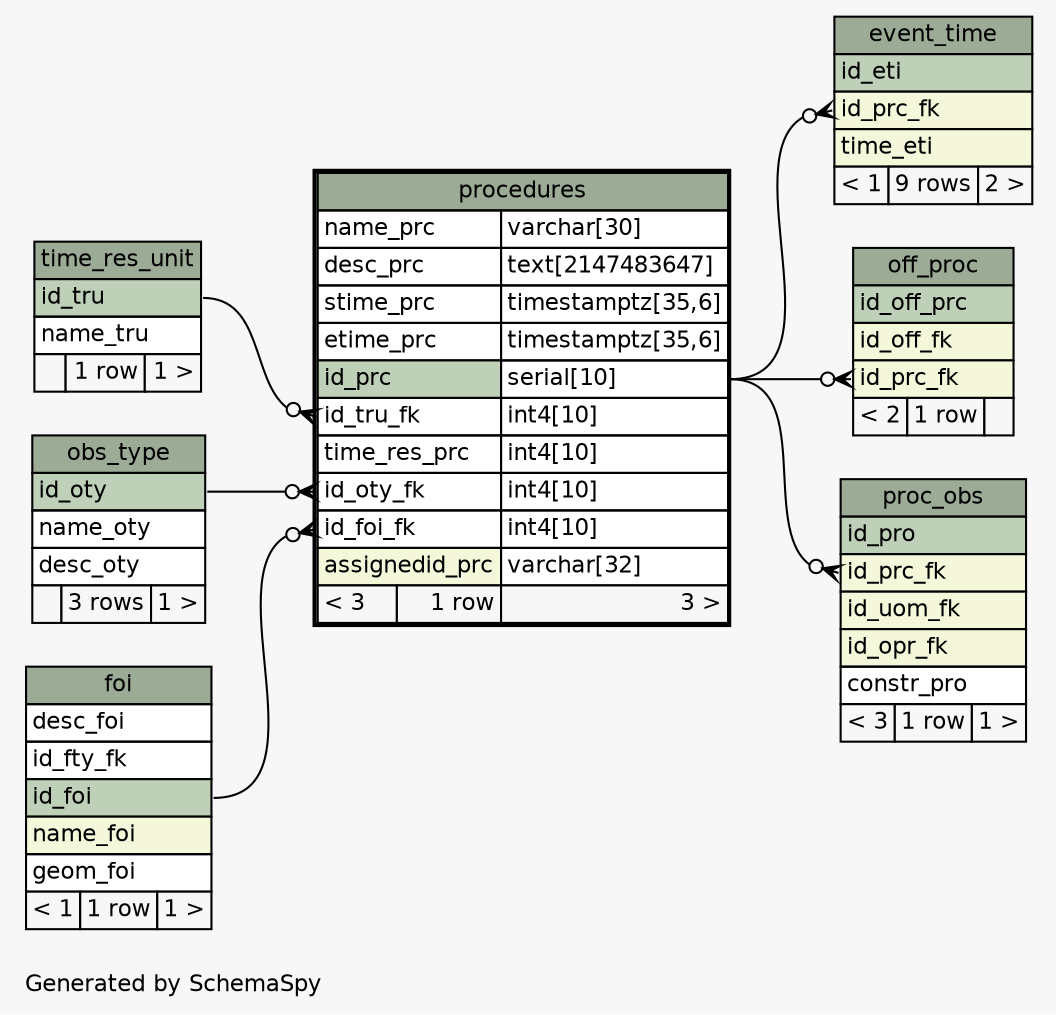 // dot 2.26.3 on Linux 3.2.0-38-generic-pae
// SchemaSpy rev 590
digraph "oneDegreeRelationshipsDiagram" {
  graph [
    rankdir="RL"
    bgcolor="#f7f7f7"
    label="\nGenerated by SchemaSpy"
    labeljust="l"
    nodesep="0.18"
    ranksep="0.46"
    fontname="Helvetica"
    fontsize="11"
  ];
  node [
    fontname="Helvetica"
    fontsize="11"
    shape="plaintext"
  ];
  edge [
    arrowsize="0.8"
  ];
  "event_time":"id_prc_fk":w -> "procedures":"id_prc.type":e [arrowhead=none dir=back arrowtail=crowodot];
  "off_proc":"id_prc_fk":w -> "procedures":"id_prc.type":e [arrowhead=none dir=back arrowtail=crowodot];
  "proc_obs":"id_prc_fk":w -> "procedures":"id_prc.type":e [arrowhead=none dir=back arrowtail=crowodot];
  "procedures":"id_foi_fk":w -> "foi":"id_foi":e [arrowhead=none dir=back arrowtail=crowodot];
  "procedures":"id_oty_fk":w -> "obs_type":"id_oty":e [arrowhead=none dir=back arrowtail=crowodot];
  "procedures":"id_tru_fk":w -> "time_res_unit":"id_tru":e [arrowhead=none dir=back arrowtail=crowodot];
  "event_time" [
    label=<
    <TABLE BORDER="0" CELLBORDER="1" CELLSPACING="0" BGCOLOR="#ffffff">
      <TR><TD COLSPAN="3" BGCOLOR="#9bab96" ALIGN="CENTER">event_time</TD></TR>
      <TR><TD PORT="id_eti" COLSPAN="3" BGCOLOR="#bed1b8" ALIGN="LEFT">id_eti</TD></TR>
      <TR><TD PORT="id_prc_fk" COLSPAN="3" BGCOLOR="#f4f7da" ALIGN="LEFT">id_prc_fk</TD></TR>
      <TR><TD PORT="time_eti" COLSPAN="3" BGCOLOR="#f4f7da" ALIGN="LEFT">time_eti</TD></TR>
      <TR><TD ALIGN="LEFT" BGCOLOR="#f7f7f7">&lt; 1</TD><TD ALIGN="RIGHT" BGCOLOR="#f7f7f7">9 rows</TD><TD ALIGN="RIGHT" BGCOLOR="#f7f7f7">2 &gt;</TD></TR>
    </TABLE>>
    URL="event_time.html"
    tooltip="event_time"
  ];
  "foi" [
    label=<
    <TABLE BORDER="0" CELLBORDER="1" CELLSPACING="0" BGCOLOR="#ffffff">
      <TR><TD COLSPAN="3" BGCOLOR="#9bab96" ALIGN="CENTER">foi</TD></TR>
      <TR><TD PORT="desc_foi" COLSPAN="3" ALIGN="LEFT">desc_foi</TD></TR>
      <TR><TD PORT="id_fty_fk" COLSPAN="3" ALIGN="LEFT">id_fty_fk</TD></TR>
      <TR><TD PORT="id_foi" COLSPAN="3" BGCOLOR="#bed1b8" ALIGN="LEFT">id_foi</TD></TR>
      <TR><TD PORT="name_foi" COLSPAN="3" BGCOLOR="#f4f7da" ALIGN="LEFT">name_foi</TD></TR>
      <TR><TD PORT="geom_foi" COLSPAN="3" ALIGN="LEFT">geom_foi</TD></TR>
      <TR><TD ALIGN="LEFT" BGCOLOR="#f7f7f7">&lt; 1</TD><TD ALIGN="RIGHT" BGCOLOR="#f7f7f7">1 row</TD><TD ALIGN="RIGHT" BGCOLOR="#f7f7f7">1 &gt;</TD></TR>
    </TABLE>>
    URL="foi.html"
    tooltip="foi"
  ];
  "obs_type" [
    label=<
    <TABLE BORDER="0" CELLBORDER="1" CELLSPACING="0" BGCOLOR="#ffffff">
      <TR><TD COLSPAN="3" BGCOLOR="#9bab96" ALIGN="CENTER">obs_type</TD></TR>
      <TR><TD PORT="id_oty" COLSPAN="3" BGCOLOR="#bed1b8" ALIGN="LEFT">id_oty</TD></TR>
      <TR><TD PORT="name_oty" COLSPAN="3" ALIGN="LEFT">name_oty</TD></TR>
      <TR><TD PORT="desc_oty" COLSPAN="3" ALIGN="LEFT">desc_oty</TD></TR>
      <TR><TD ALIGN="LEFT" BGCOLOR="#f7f7f7">  </TD><TD ALIGN="RIGHT" BGCOLOR="#f7f7f7">3 rows</TD><TD ALIGN="RIGHT" BGCOLOR="#f7f7f7">1 &gt;</TD></TR>
    </TABLE>>
    URL="obs_type.html"
    tooltip="obs_type"
  ];
  "off_proc" [
    label=<
    <TABLE BORDER="0" CELLBORDER="1" CELLSPACING="0" BGCOLOR="#ffffff">
      <TR><TD COLSPAN="3" BGCOLOR="#9bab96" ALIGN="CENTER">off_proc</TD></TR>
      <TR><TD PORT="id_off_prc" COLSPAN="3" BGCOLOR="#bed1b8" ALIGN="LEFT">id_off_prc</TD></TR>
      <TR><TD PORT="id_off_fk" COLSPAN="3" BGCOLOR="#f4f7da" ALIGN="LEFT">id_off_fk</TD></TR>
      <TR><TD PORT="id_prc_fk" COLSPAN="3" BGCOLOR="#f4f7da" ALIGN="LEFT">id_prc_fk</TD></TR>
      <TR><TD ALIGN="LEFT" BGCOLOR="#f7f7f7">&lt; 2</TD><TD ALIGN="RIGHT" BGCOLOR="#f7f7f7">1 row</TD><TD ALIGN="RIGHT" BGCOLOR="#f7f7f7">  </TD></TR>
    </TABLE>>
    URL="off_proc.html"
    tooltip="off_proc"
  ];
  "proc_obs" [
    label=<
    <TABLE BORDER="0" CELLBORDER="1" CELLSPACING="0" BGCOLOR="#ffffff">
      <TR><TD COLSPAN="3" BGCOLOR="#9bab96" ALIGN="CENTER">proc_obs</TD></TR>
      <TR><TD PORT="id_pro" COLSPAN="3" BGCOLOR="#bed1b8" ALIGN="LEFT">id_pro</TD></TR>
      <TR><TD PORT="id_prc_fk" COLSPAN="3" BGCOLOR="#f4f7da" ALIGN="LEFT">id_prc_fk</TD></TR>
      <TR><TD PORT="id_uom_fk" COLSPAN="3" BGCOLOR="#f4f7da" ALIGN="LEFT">id_uom_fk</TD></TR>
      <TR><TD PORT="id_opr_fk" COLSPAN="3" BGCOLOR="#f4f7da" ALIGN="LEFT">id_opr_fk</TD></TR>
      <TR><TD PORT="constr_pro" COLSPAN="3" ALIGN="LEFT">constr_pro</TD></TR>
      <TR><TD ALIGN="LEFT" BGCOLOR="#f7f7f7">&lt; 3</TD><TD ALIGN="RIGHT" BGCOLOR="#f7f7f7">1 row</TD><TD ALIGN="RIGHT" BGCOLOR="#f7f7f7">1 &gt;</TD></TR>
    </TABLE>>
    URL="proc_obs.html"
    tooltip="proc_obs"
  ];
  "procedures" [
    label=<
    <TABLE BORDER="2" CELLBORDER="1" CELLSPACING="0" BGCOLOR="#ffffff">
      <TR><TD COLSPAN="3" BGCOLOR="#9bab96" ALIGN="CENTER">procedures</TD></TR>
      <TR><TD PORT="name_prc" COLSPAN="2" ALIGN="LEFT">name_prc</TD><TD PORT="name_prc.type" ALIGN="LEFT">varchar[30]</TD></TR>
      <TR><TD PORT="desc_prc" COLSPAN="2" ALIGN="LEFT">desc_prc</TD><TD PORT="desc_prc.type" ALIGN="LEFT">text[2147483647]</TD></TR>
      <TR><TD PORT="stime_prc" COLSPAN="2" ALIGN="LEFT">stime_prc</TD><TD PORT="stime_prc.type" ALIGN="LEFT">timestamptz[35,6]</TD></TR>
      <TR><TD PORT="etime_prc" COLSPAN="2" ALIGN="LEFT">etime_prc</TD><TD PORT="etime_prc.type" ALIGN="LEFT">timestamptz[35,6]</TD></TR>
      <TR><TD PORT="id_prc" COLSPAN="2" BGCOLOR="#bed1b8" ALIGN="LEFT">id_prc</TD><TD PORT="id_prc.type" ALIGN="LEFT">serial[10]</TD></TR>
      <TR><TD PORT="id_tru_fk" COLSPAN="2" ALIGN="LEFT">id_tru_fk</TD><TD PORT="id_tru_fk.type" ALIGN="LEFT">int4[10]</TD></TR>
      <TR><TD PORT="time_res_prc" COLSPAN="2" ALIGN="LEFT">time_res_prc</TD><TD PORT="time_res_prc.type" ALIGN="LEFT">int4[10]</TD></TR>
      <TR><TD PORT="id_oty_fk" COLSPAN="2" ALIGN="LEFT">id_oty_fk</TD><TD PORT="id_oty_fk.type" ALIGN="LEFT">int4[10]</TD></TR>
      <TR><TD PORT="id_foi_fk" COLSPAN="2" ALIGN="LEFT">id_foi_fk</TD><TD PORT="id_foi_fk.type" ALIGN="LEFT">int4[10]</TD></TR>
      <TR><TD PORT="assignedid_prc" COLSPAN="2" BGCOLOR="#f4f7da" ALIGN="LEFT">assignedid_prc</TD><TD PORT="assignedid_prc.type" ALIGN="LEFT">varchar[32]</TD></TR>
      <TR><TD ALIGN="LEFT" BGCOLOR="#f7f7f7">&lt; 3</TD><TD ALIGN="RIGHT" BGCOLOR="#f7f7f7">1 row</TD><TD ALIGN="RIGHT" BGCOLOR="#f7f7f7">3 &gt;</TD></TR>
    </TABLE>>
    URL="procedures.html"
    tooltip="procedures"
  ];
  "time_res_unit" [
    label=<
    <TABLE BORDER="0" CELLBORDER="1" CELLSPACING="0" BGCOLOR="#ffffff">
      <TR><TD COLSPAN="3" BGCOLOR="#9bab96" ALIGN="CENTER">time_res_unit</TD></TR>
      <TR><TD PORT="id_tru" COLSPAN="3" BGCOLOR="#bed1b8" ALIGN="LEFT">id_tru</TD></TR>
      <TR><TD PORT="name_tru" COLSPAN="3" ALIGN="LEFT">name_tru</TD></TR>
      <TR><TD ALIGN="LEFT" BGCOLOR="#f7f7f7">  </TD><TD ALIGN="RIGHT" BGCOLOR="#f7f7f7">1 row</TD><TD ALIGN="RIGHT" BGCOLOR="#f7f7f7">1 &gt;</TD></TR>
    </TABLE>>
    URL="time_res_unit.html"
    tooltip="time_res_unit"
  ];
}
